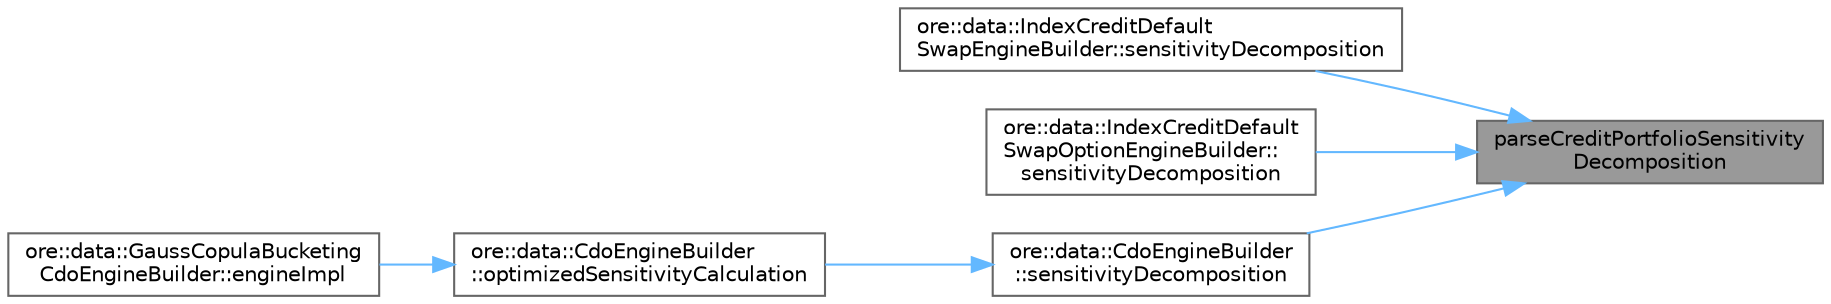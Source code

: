 digraph "parseCreditPortfolioSensitivityDecomposition"
{
 // INTERACTIVE_SVG=YES
 // LATEX_PDF_SIZE
  bgcolor="transparent";
  edge [fontname=Helvetica,fontsize=10,labelfontname=Helvetica,labelfontsize=10];
  node [fontname=Helvetica,fontsize=10,shape=box,height=0.2,width=0.4];
  rankdir="RL";
  Node1 [label="parseCreditPortfolioSensitivity\lDecomposition",height=0.2,width=0.4,color="gray40", fillcolor="grey60", style="filled", fontcolor="black",tooltip="Convert text to CreditPortfolioSensitivitiyDecomposition."];
  Node1 -> Node2 [dir="back",color="steelblue1",style="solid"];
  Node2 [label="ore::data::IndexCreditDefault\lSwapEngineBuilder::sensitivityDecomposition",height=0.2,width=0.4,color="grey40", fillcolor="white", style="filled",URL="$classore_1_1data_1_1_index_credit_default_swap_engine_builder.html#a6230eee5cf602bfc3177668639898096",tooltip=" "];
  Node1 -> Node3 [dir="back",color="steelblue1",style="solid"];
  Node3 [label="ore::data::IndexCreditDefault\lSwapOptionEngineBuilder::\lsensitivityDecomposition",height=0.2,width=0.4,color="grey40", fillcolor="white", style="filled",URL="$classore_1_1data_1_1_index_credit_default_swap_option_engine_builder.html#a6230eee5cf602bfc3177668639898096",tooltip=" "];
  Node1 -> Node4 [dir="back",color="steelblue1",style="solid"];
  Node4 [label="ore::data::CdoEngineBuilder\l::sensitivityDecomposition",height=0.2,width=0.4,color="grey40", fillcolor="white", style="filled",URL="$classore_1_1data_1_1_cdo_engine_builder.html#a4d4c26fc63825a8b421958571f7f2d7f",tooltip=" "];
  Node4 -> Node5 [dir="back",color="steelblue1",style="solid"];
  Node5 [label="ore::data::CdoEngineBuilder\l::optimizedSensitivityCalculation",height=0.2,width=0.4,color="grey40", fillcolor="white", style="filled",URL="$classore_1_1data_1_1_cdo_engine_builder.html#a3d1dcca03fd8e84e32c01b43eb57b739",tooltip=" "];
  Node5 -> Node6 [dir="back",color="steelblue1",style="solid"];
  Node6 [label="ore::data::GaussCopulaBucketing\lCdoEngineBuilder::engineImpl",height=0.2,width=0.4,color="grey40", fillcolor="white", style="filled",URL="$classore_1_1data_1_1_gauss_copula_bucketing_cdo_engine_builder.html#abd6a629d758a4148ec21cb87214efc9e",tooltip=" "];
}
